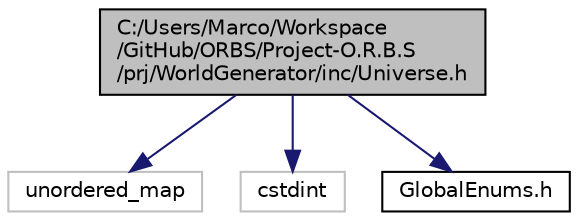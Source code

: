 digraph "C:/Users/Marco/Workspace/GitHub/ORBS/Project-O.R.B.S/prj/WorldGenerator/inc/Universe.h"
{
  edge [fontname="Helvetica",fontsize="10",labelfontname="Helvetica",labelfontsize="10"];
  node [fontname="Helvetica",fontsize="10",shape=record];
  Node1 [label="C:/Users/Marco/Workspace\l/GitHub/ORBS/Project-O.R.B.S\l/prj/WorldGenerator/inc/Universe.h",height=0.2,width=0.4,color="black", fillcolor="grey75", style="filled" fontcolor="black"];
  Node1 -> Node2 [color="midnightblue",fontsize="10",style="solid",fontname="Helvetica"];
  Node2 [label="unordered_map",height=0.2,width=0.4,color="grey75", fillcolor="white", style="filled"];
  Node1 -> Node3 [color="midnightblue",fontsize="10",style="solid",fontname="Helvetica"];
  Node3 [label="cstdint",height=0.2,width=0.4,color="grey75", fillcolor="white", style="filled"];
  Node1 -> Node4 [color="midnightblue",fontsize="10",style="solid",fontname="Helvetica"];
  Node4 [label="GlobalEnums.h",height=0.2,width=0.4,color="black", fillcolor="white", style="filled",URL="$_global_enums_8h.html",tooltip="Defines the namespace GlobalEnum and some enumerations, which probably should get an own dll project ..."];
}
